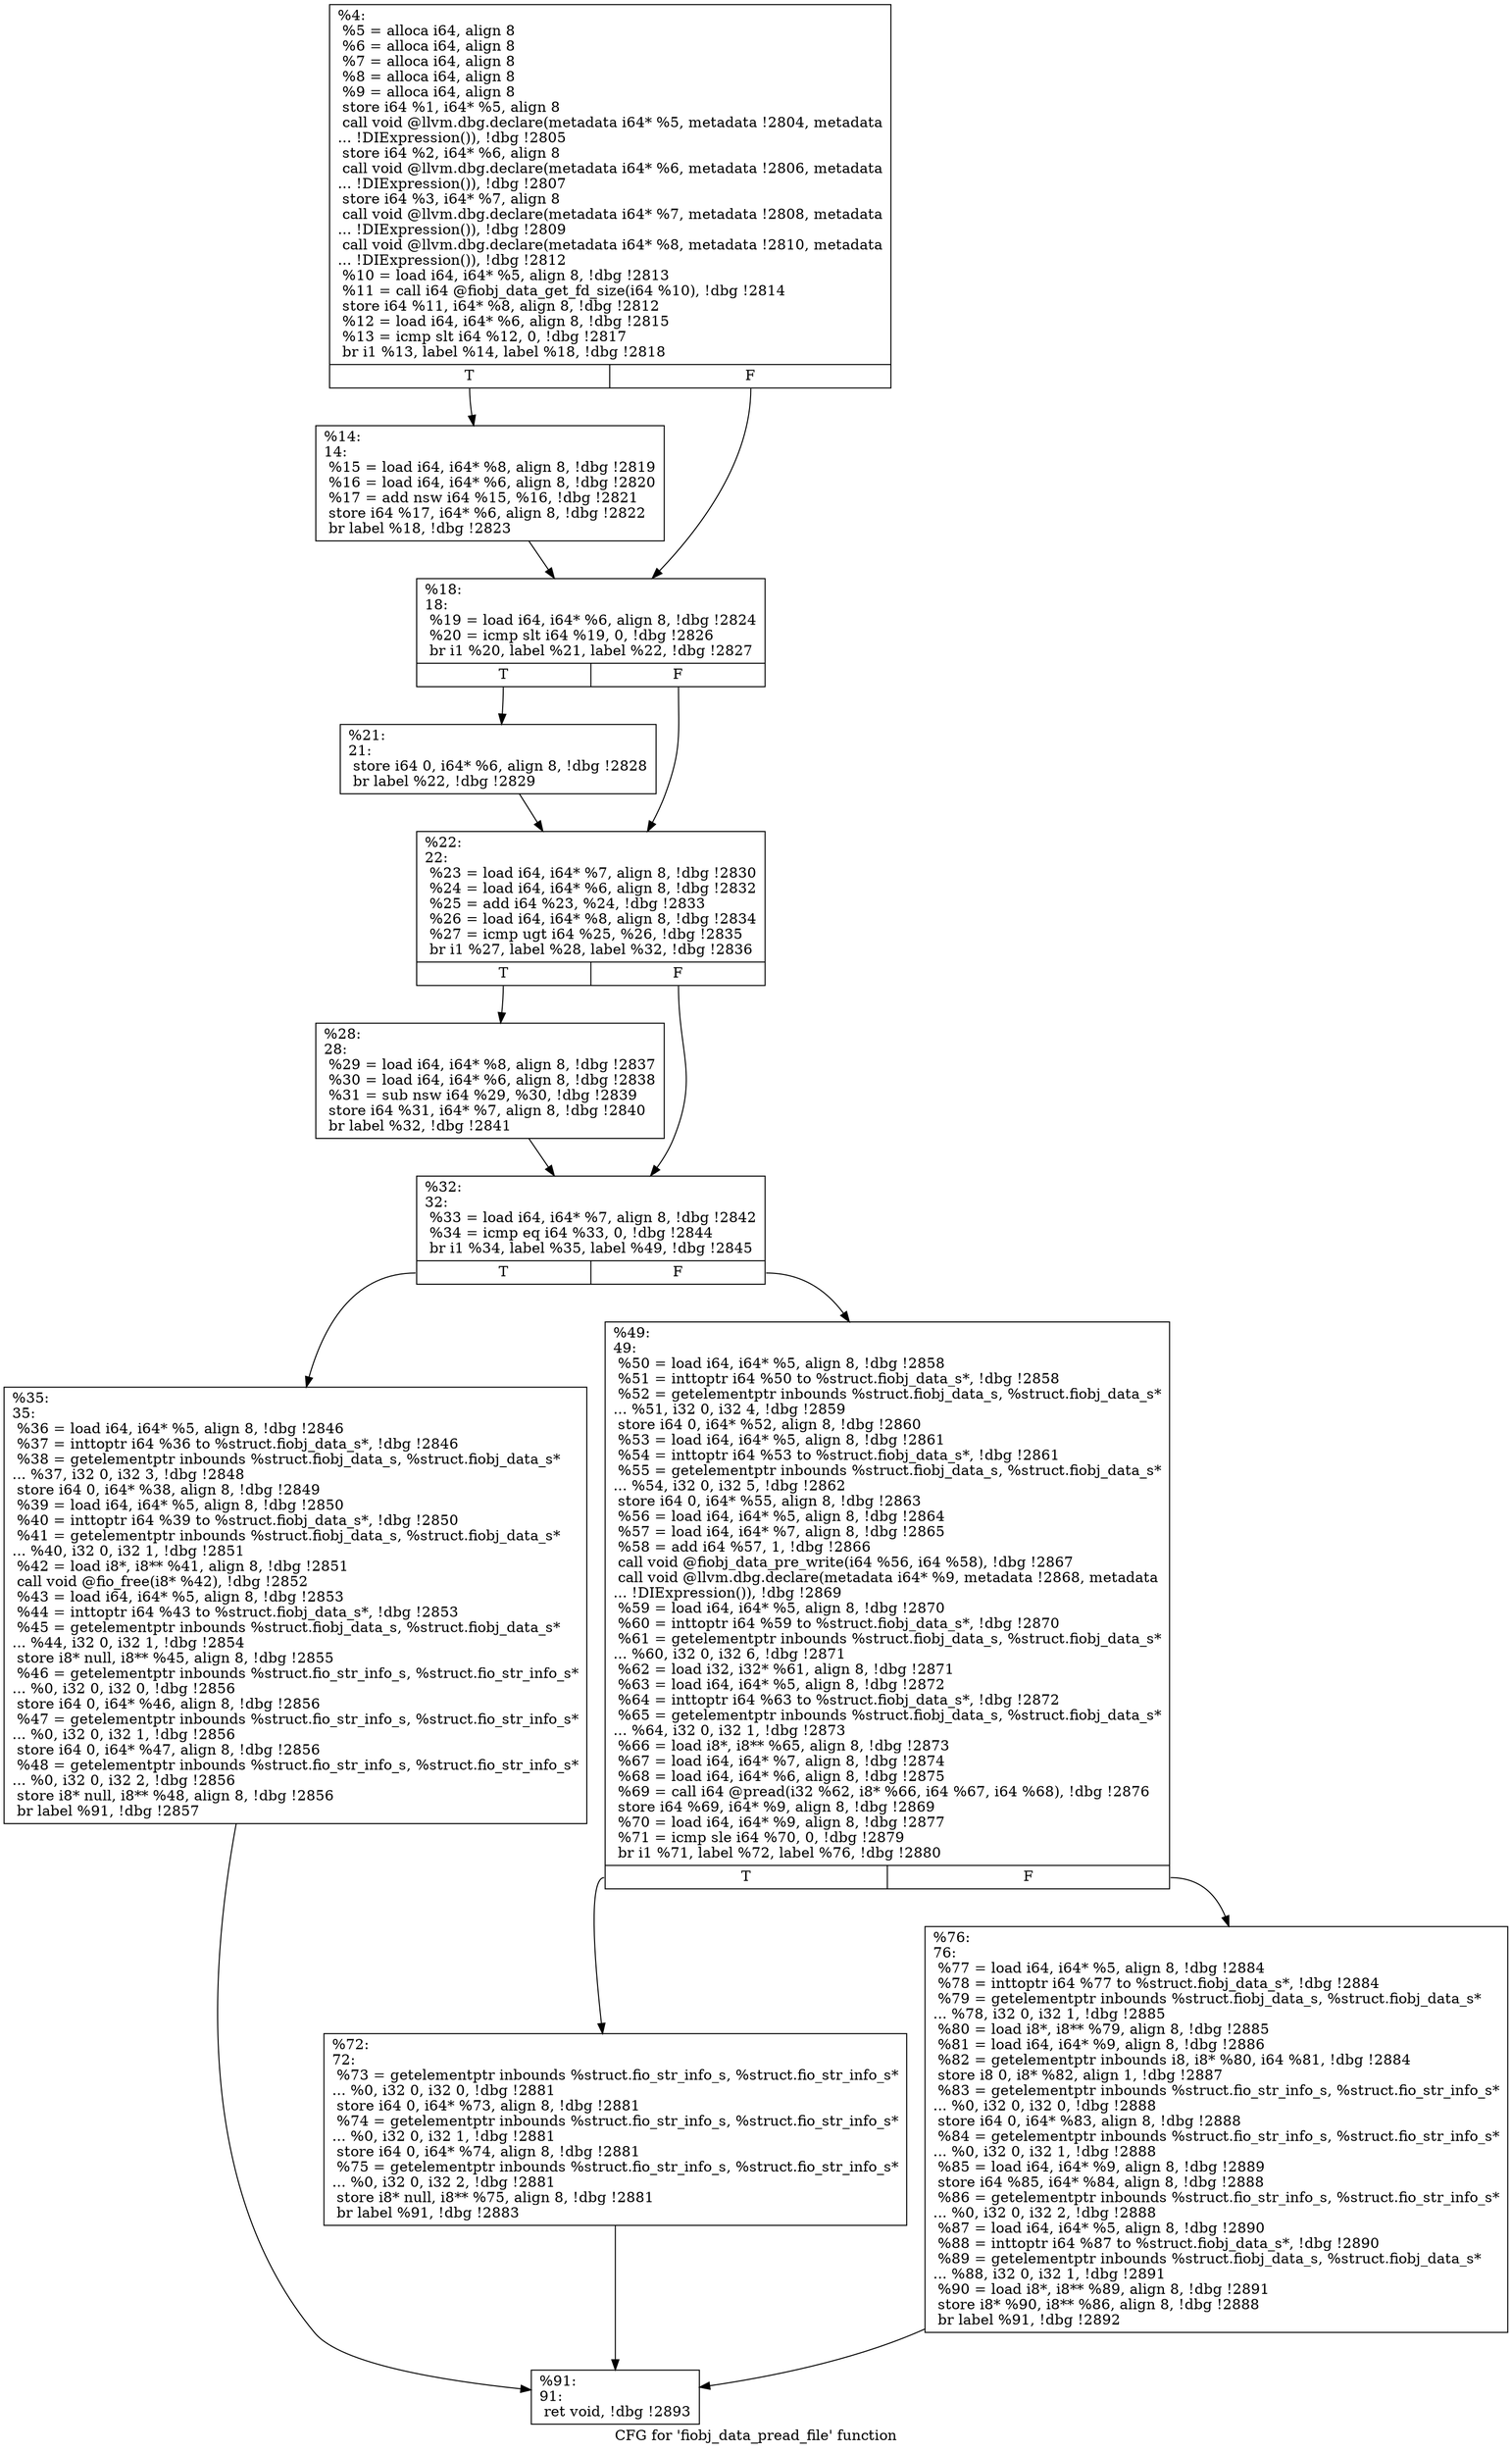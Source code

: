 digraph "CFG for 'fiobj_data_pread_file' function" {
	label="CFG for 'fiobj_data_pread_file' function";

	Node0x556851d94cb0 [shape=record,label="{%4:\l  %5 = alloca i64, align 8\l  %6 = alloca i64, align 8\l  %7 = alloca i64, align 8\l  %8 = alloca i64, align 8\l  %9 = alloca i64, align 8\l  store i64 %1, i64* %5, align 8\l  call void @llvm.dbg.declare(metadata i64* %5, metadata !2804, metadata\l... !DIExpression()), !dbg !2805\l  store i64 %2, i64* %6, align 8\l  call void @llvm.dbg.declare(metadata i64* %6, metadata !2806, metadata\l... !DIExpression()), !dbg !2807\l  store i64 %3, i64* %7, align 8\l  call void @llvm.dbg.declare(metadata i64* %7, metadata !2808, metadata\l... !DIExpression()), !dbg !2809\l  call void @llvm.dbg.declare(metadata i64* %8, metadata !2810, metadata\l... !DIExpression()), !dbg !2812\l  %10 = load i64, i64* %5, align 8, !dbg !2813\l  %11 = call i64 @fiobj_data_get_fd_size(i64 %10), !dbg !2814\l  store i64 %11, i64* %8, align 8, !dbg !2812\l  %12 = load i64, i64* %6, align 8, !dbg !2815\l  %13 = icmp slt i64 %12, 0, !dbg !2817\l  br i1 %13, label %14, label %18, !dbg !2818\l|{<s0>T|<s1>F}}"];
	Node0x556851d94cb0:s0 -> Node0x556851d97f40;
	Node0x556851d94cb0:s1 -> Node0x556851d97f90;
	Node0x556851d97f40 [shape=record,label="{%14:\l14:                                               \l  %15 = load i64, i64* %8, align 8, !dbg !2819\l  %16 = load i64, i64* %6, align 8, !dbg !2820\l  %17 = add nsw i64 %15, %16, !dbg !2821\l  store i64 %17, i64* %6, align 8, !dbg !2822\l  br label %18, !dbg !2823\l}"];
	Node0x556851d97f40 -> Node0x556851d97f90;
	Node0x556851d97f90 [shape=record,label="{%18:\l18:                                               \l  %19 = load i64, i64* %6, align 8, !dbg !2824\l  %20 = icmp slt i64 %19, 0, !dbg !2826\l  br i1 %20, label %21, label %22, !dbg !2827\l|{<s0>T|<s1>F}}"];
	Node0x556851d97f90:s0 -> Node0x556851d97fe0;
	Node0x556851d97f90:s1 -> Node0x556851d98030;
	Node0x556851d97fe0 [shape=record,label="{%21:\l21:                                               \l  store i64 0, i64* %6, align 8, !dbg !2828\l  br label %22, !dbg !2829\l}"];
	Node0x556851d97fe0 -> Node0x556851d98030;
	Node0x556851d98030 [shape=record,label="{%22:\l22:                                               \l  %23 = load i64, i64* %7, align 8, !dbg !2830\l  %24 = load i64, i64* %6, align 8, !dbg !2832\l  %25 = add i64 %23, %24, !dbg !2833\l  %26 = load i64, i64* %8, align 8, !dbg !2834\l  %27 = icmp ugt i64 %25, %26, !dbg !2835\l  br i1 %27, label %28, label %32, !dbg !2836\l|{<s0>T|<s1>F}}"];
	Node0x556851d98030:s0 -> Node0x556851d98080;
	Node0x556851d98030:s1 -> Node0x556851d980d0;
	Node0x556851d98080 [shape=record,label="{%28:\l28:                                               \l  %29 = load i64, i64* %8, align 8, !dbg !2837\l  %30 = load i64, i64* %6, align 8, !dbg !2838\l  %31 = sub nsw i64 %29, %30, !dbg !2839\l  store i64 %31, i64* %7, align 8, !dbg !2840\l  br label %32, !dbg !2841\l}"];
	Node0x556851d98080 -> Node0x556851d980d0;
	Node0x556851d980d0 [shape=record,label="{%32:\l32:                                               \l  %33 = load i64, i64* %7, align 8, !dbg !2842\l  %34 = icmp eq i64 %33, 0, !dbg !2844\l  br i1 %34, label %35, label %49, !dbg !2845\l|{<s0>T|<s1>F}}"];
	Node0x556851d980d0:s0 -> Node0x556851d98120;
	Node0x556851d980d0:s1 -> Node0x556851d98170;
	Node0x556851d98120 [shape=record,label="{%35:\l35:                                               \l  %36 = load i64, i64* %5, align 8, !dbg !2846\l  %37 = inttoptr i64 %36 to %struct.fiobj_data_s*, !dbg !2846\l  %38 = getelementptr inbounds %struct.fiobj_data_s, %struct.fiobj_data_s*\l... %37, i32 0, i32 3, !dbg !2848\l  store i64 0, i64* %38, align 8, !dbg !2849\l  %39 = load i64, i64* %5, align 8, !dbg !2850\l  %40 = inttoptr i64 %39 to %struct.fiobj_data_s*, !dbg !2850\l  %41 = getelementptr inbounds %struct.fiobj_data_s, %struct.fiobj_data_s*\l... %40, i32 0, i32 1, !dbg !2851\l  %42 = load i8*, i8** %41, align 8, !dbg !2851\l  call void @fio_free(i8* %42), !dbg !2852\l  %43 = load i64, i64* %5, align 8, !dbg !2853\l  %44 = inttoptr i64 %43 to %struct.fiobj_data_s*, !dbg !2853\l  %45 = getelementptr inbounds %struct.fiobj_data_s, %struct.fiobj_data_s*\l... %44, i32 0, i32 1, !dbg !2854\l  store i8* null, i8** %45, align 8, !dbg !2855\l  %46 = getelementptr inbounds %struct.fio_str_info_s, %struct.fio_str_info_s*\l... %0, i32 0, i32 0, !dbg !2856\l  store i64 0, i64* %46, align 8, !dbg !2856\l  %47 = getelementptr inbounds %struct.fio_str_info_s, %struct.fio_str_info_s*\l... %0, i32 0, i32 1, !dbg !2856\l  store i64 0, i64* %47, align 8, !dbg !2856\l  %48 = getelementptr inbounds %struct.fio_str_info_s, %struct.fio_str_info_s*\l... %0, i32 0, i32 2, !dbg !2856\l  store i8* null, i8** %48, align 8, !dbg !2856\l  br label %91, !dbg !2857\l}"];
	Node0x556851d98120 -> Node0x556851d98260;
	Node0x556851d98170 [shape=record,label="{%49:\l49:                                               \l  %50 = load i64, i64* %5, align 8, !dbg !2858\l  %51 = inttoptr i64 %50 to %struct.fiobj_data_s*, !dbg !2858\l  %52 = getelementptr inbounds %struct.fiobj_data_s, %struct.fiobj_data_s*\l... %51, i32 0, i32 4, !dbg !2859\l  store i64 0, i64* %52, align 8, !dbg !2860\l  %53 = load i64, i64* %5, align 8, !dbg !2861\l  %54 = inttoptr i64 %53 to %struct.fiobj_data_s*, !dbg !2861\l  %55 = getelementptr inbounds %struct.fiobj_data_s, %struct.fiobj_data_s*\l... %54, i32 0, i32 5, !dbg !2862\l  store i64 0, i64* %55, align 8, !dbg !2863\l  %56 = load i64, i64* %5, align 8, !dbg !2864\l  %57 = load i64, i64* %7, align 8, !dbg !2865\l  %58 = add i64 %57, 1, !dbg !2866\l  call void @fiobj_data_pre_write(i64 %56, i64 %58), !dbg !2867\l  call void @llvm.dbg.declare(metadata i64* %9, metadata !2868, metadata\l... !DIExpression()), !dbg !2869\l  %59 = load i64, i64* %5, align 8, !dbg !2870\l  %60 = inttoptr i64 %59 to %struct.fiobj_data_s*, !dbg !2870\l  %61 = getelementptr inbounds %struct.fiobj_data_s, %struct.fiobj_data_s*\l... %60, i32 0, i32 6, !dbg !2871\l  %62 = load i32, i32* %61, align 8, !dbg !2871\l  %63 = load i64, i64* %5, align 8, !dbg !2872\l  %64 = inttoptr i64 %63 to %struct.fiobj_data_s*, !dbg !2872\l  %65 = getelementptr inbounds %struct.fiobj_data_s, %struct.fiobj_data_s*\l... %64, i32 0, i32 1, !dbg !2873\l  %66 = load i8*, i8** %65, align 8, !dbg !2873\l  %67 = load i64, i64* %7, align 8, !dbg !2874\l  %68 = load i64, i64* %6, align 8, !dbg !2875\l  %69 = call i64 @pread(i32 %62, i8* %66, i64 %67, i64 %68), !dbg !2876\l  store i64 %69, i64* %9, align 8, !dbg !2869\l  %70 = load i64, i64* %9, align 8, !dbg !2877\l  %71 = icmp sle i64 %70, 0, !dbg !2879\l  br i1 %71, label %72, label %76, !dbg !2880\l|{<s0>T|<s1>F}}"];
	Node0x556851d98170:s0 -> Node0x556851d981c0;
	Node0x556851d98170:s1 -> Node0x556851d98210;
	Node0x556851d981c0 [shape=record,label="{%72:\l72:                                               \l  %73 = getelementptr inbounds %struct.fio_str_info_s, %struct.fio_str_info_s*\l... %0, i32 0, i32 0, !dbg !2881\l  store i64 0, i64* %73, align 8, !dbg !2881\l  %74 = getelementptr inbounds %struct.fio_str_info_s, %struct.fio_str_info_s*\l... %0, i32 0, i32 1, !dbg !2881\l  store i64 0, i64* %74, align 8, !dbg !2881\l  %75 = getelementptr inbounds %struct.fio_str_info_s, %struct.fio_str_info_s*\l... %0, i32 0, i32 2, !dbg !2881\l  store i8* null, i8** %75, align 8, !dbg !2881\l  br label %91, !dbg !2883\l}"];
	Node0x556851d981c0 -> Node0x556851d98260;
	Node0x556851d98210 [shape=record,label="{%76:\l76:                                               \l  %77 = load i64, i64* %5, align 8, !dbg !2884\l  %78 = inttoptr i64 %77 to %struct.fiobj_data_s*, !dbg !2884\l  %79 = getelementptr inbounds %struct.fiobj_data_s, %struct.fiobj_data_s*\l... %78, i32 0, i32 1, !dbg !2885\l  %80 = load i8*, i8** %79, align 8, !dbg !2885\l  %81 = load i64, i64* %9, align 8, !dbg !2886\l  %82 = getelementptr inbounds i8, i8* %80, i64 %81, !dbg !2884\l  store i8 0, i8* %82, align 1, !dbg !2887\l  %83 = getelementptr inbounds %struct.fio_str_info_s, %struct.fio_str_info_s*\l... %0, i32 0, i32 0, !dbg !2888\l  store i64 0, i64* %83, align 8, !dbg !2888\l  %84 = getelementptr inbounds %struct.fio_str_info_s, %struct.fio_str_info_s*\l... %0, i32 0, i32 1, !dbg !2888\l  %85 = load i64, i64* %9, align 8, !dbg !2889\l  store i64 %85, i64* %84, align 8, !dbg !2888\l  %86 = getelementptr inbounds %struct.fio_str_info_s, %struct.fio_str_info_s*\l... %0, i32 0, i32 2, !dbg !2888\l  %87 = load i64, i64* %5, align 8, !dbg !2890\l  %88 = inttoptr i64 %87 to %struct.fiobj_data_s*, !dbg !2890\l  %89 = getelementptr inbounds %struct.fiobj_data_s, %struct.fiobj_data_s*\l... %88, i32 0, i32 1, !dbg !2891\l  %90 = load i8*, i8** %89, align 8, !dbg !2891\l  store i8* %90, i8** %86, align 8, !dbg !2888\l  br label %91, !dbg !2892\l}"];
	Node0x556851d98210 -> Node0x556851d98260;
	Node0x556851d98260 [shape=record,label="{%91:\l91:                                               \l  ret void, !dbg !2893\l}"];
}
